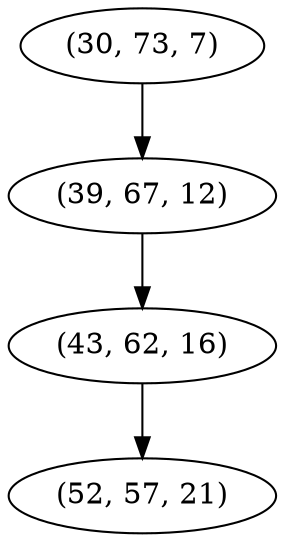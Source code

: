 digraph tree {
    "(30, 73, 7)";
    "(39, 67, 12)";
    "(43, 62, 16)";
    "(52, 57, 21)";
    "(30, 73, 7)" -> "(39, 67, 12)";
    "(39, 67, 12)" -> "(43, 62, 16)";
    "(43, 62, 16)" -> "(52, 57, 21)";
}
